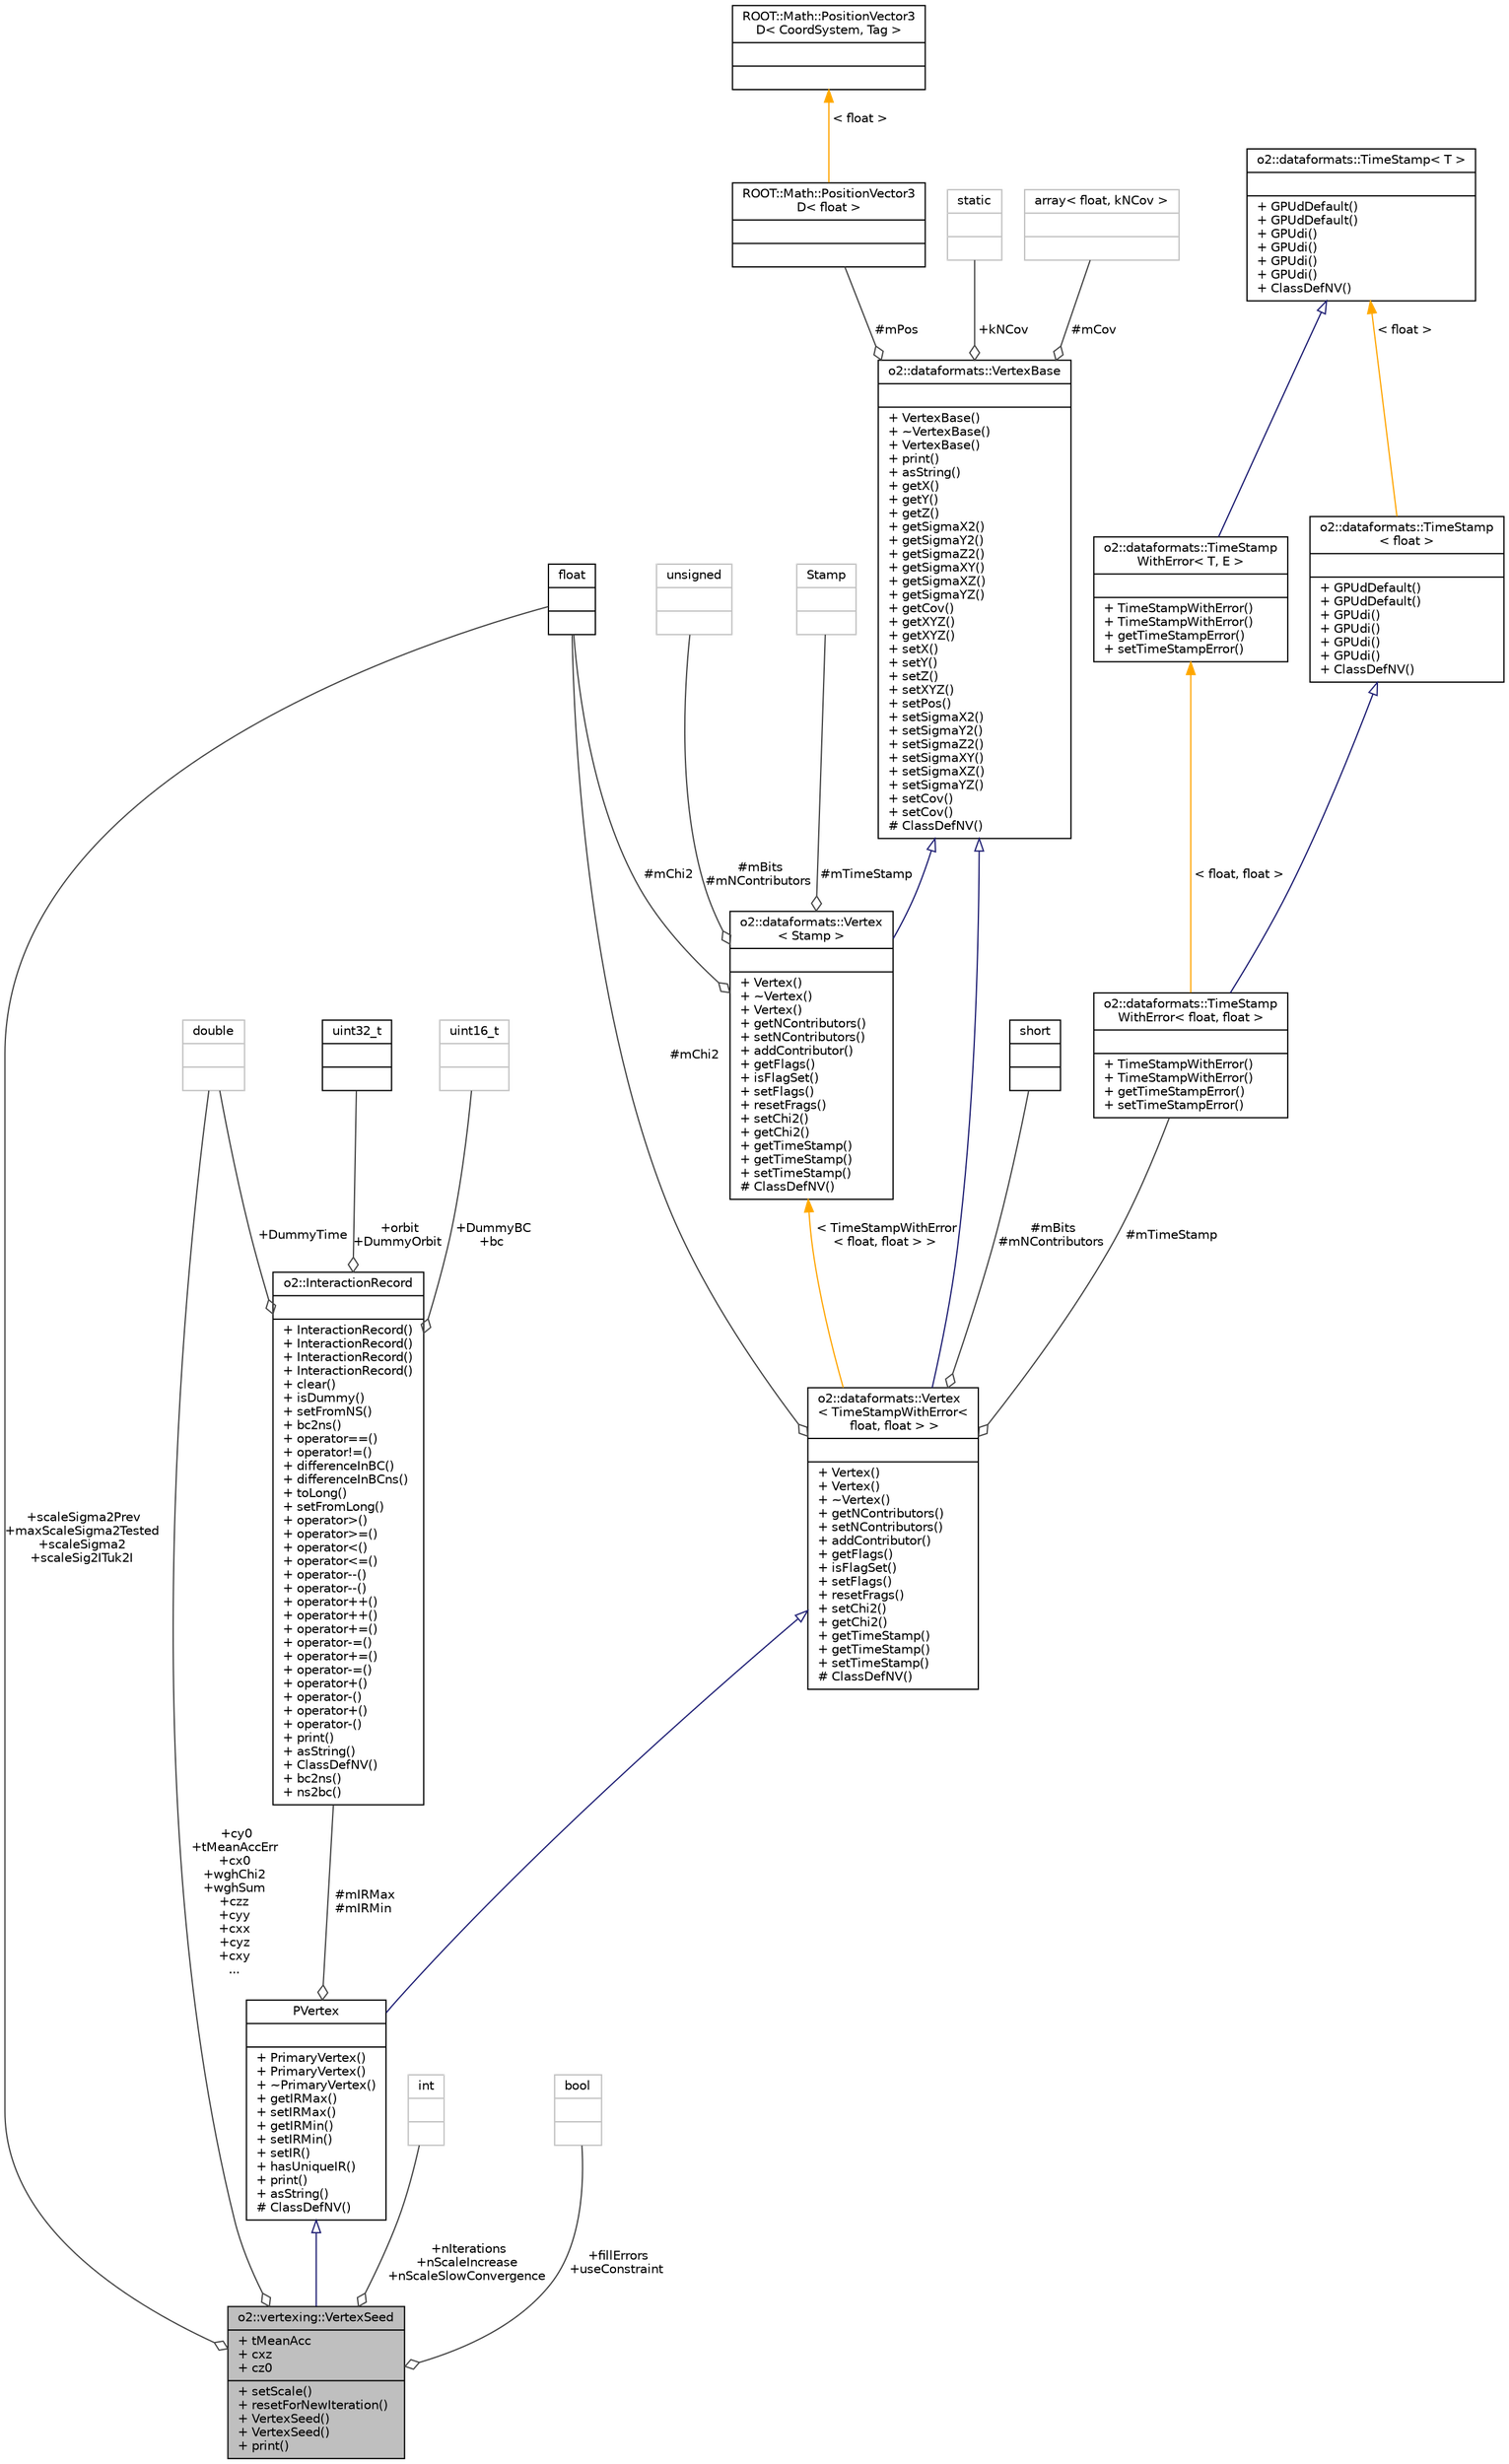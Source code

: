 digraph "o2::vertexing::VertexSeed"
{
 // INTERACTIVE_SVG=YES
  bgcolor="transparent";
  edge [fontname="Helvetica",fontsize="10",labelfontname="Helvetica",labelfontsize="10"];
  node [fontname="Helvetica",fontsize="10",shape=record];
  Node5 [label="{o2::vertexing::VertexSeed\n|+ tMeanAcc\l+ cxz\l+ cz0\l|+ setScale()\l+ resetForNewIteration()\l+ VertexSeed()\l+ VertexSeed()\l+ print()\l}",height=0.2,width=0.4,color="black", fillcolor="grey75", style="filled", fontcolor="black"];
  Node6 -> Node5 [dir="back",color="midnightblue",fontsize="10",style="solid",arrowtail="onormal",fontname="Helvetica"];
  Node6 [label="{PVertex\n||+ PrimaryVertex()\l+ PrimaryVertex()\l+ ~PrimaryVertex()\l+ getIRMax()\l+ setIRMax()\l+ getIRMin()\l+ setIRMin()\l+ setIR()\l+ hasUniqueIR()\l+ print()\l+ asString()\l# ClassDefNV()\l}",height=0.2,width=0.4,color="black",URL="$d1/d87/classo2_1_1dataformats_1_1PrimaryVertex.html"];
  Node7 -> Node6 [dir="back",color="midnightblue",fontsize="10",style="solid",arrowtail="onormal",fontname="Helvetica"];
  Node7 [label="{o2::dataformats::Vertex\l\< TimeStampWithError\<\l float, float \> \>\n||+ Vertex()\l+ Vertex()\l+ ~Vertex()\l+ getNContributors()\l+ setNContributors()\l+ addContributor()\l+ getFlags()\l+ isFlagSet()\l+ setFlags()\l+ resetFrags()\l+ setChi2()\l+ getChi2()\l+ getTimeStamp()\l+ getTimeStamp()\l+ setTimeStamp()\l# ClassDefNV()\l}",height=0.2,width=0.4,color="black",URL="$dd/ded/classo2_1_1dataformats_1_1Vertex.html"];
  Node8 -> Node7 [dir="back",color="midnightblue",fontsize="10",style="solid",arrowtail="onormal",fontname="Helvetica"];
  Node8 [label="{o2::dataformats::VertexBase\n||+ VertexBase()\l+ ~VertexBase()\l+ VertexBase()\l+ print()\l+ asString()\l+ getX()\l+ getY()\l+ getZ()\l+ getSigmaX2()\l+ getSigmaY2()\l+ getSigmaZ2()\l+ getSigmaXY()\l+ getSigmaXZ()\l+ getSigmaYZ()\l+ getCov()\l+ getXYZ()\l+ getXYZ()\l+ setX()\l+ setY()\l+ setZ()\l+ setXYZ()\l+ setPos()\l+ setSigmaX2()\l+ setSigmaY2()\l+ setSigmaZ2()\l+ setSigmaXY()\l+ setSigmaXZ()\l+ setSigmaYZ()\l+ setCov()\l+ setCov()\l# ClassDefNV()\l}",height=0.2,width=0.4,color="black",URL="$dc/d08/classo2_1_1dataformats_1_1VertexBase.html"];
  Node9 -> Node8 [color="grey25",fontsize="10",style="solid",label=" #mCov" ,arrowhead="odiamond",fontname="Helvetica"];
  Node9 [label="{array\< float, kNCov \>\n||}",height=0.2,width=0.4,color="grey75"];
  Node10 -> Node8 [color="grey25",fontsize="10",style="solid",label=" #mPos" ,arrowhead="odiamond",fontname="Helvetica"];
  Node10 [label="{ROOT::Math::PositionVector3\lD\< float \>\n||}",height=0.2,width=0.4,color="black",URL="$d5/daf/classROOT_1_1Math_1_1PositionVector3D.html"];
  Node11 -> Node10 [dir="back",color="orange",fontsize="10",style="solid",label=" \< float \>" ,fontname="Helvetica"];
  Node11 [label="{ROOT::Math::PositionVector3\lD\< CoordSystem, Tag \>\n||}",height=0.2,width=0.4,color="black",URL="$d5/daf/classROOT_1_1Math_1_1PositionVector3D.html"];
  Node12 -> Node8 [color="grey25",fontsize="10",style="solid",label=" +kNCov" ,arrowhead="odiamond",fontname="Helvetica"];
  Node12 [label="{static\n||}",height=0.2,width=0.4,color="grey75"];
  Node13 -> Node7 [color="grey25",fontsize="10",style="solid",label=" #mBits\n#mNContributors" ,arrowhead="odiamond",fontname="Helvetica"];
  Node13 [label="{short\n||}",height=0.2,width=0.4,color="black",URL="$dc/d10/classshort.html"];
  Node14 -> Node7 [color="grey25",fontsize="10",style="solid",label=" #mChi2" ,arrowhead="odiamond",fontname="Helvetica"];
  Node14 [label="{float\n||}",height=0.2,width=0.4,color="black",URL="$d4/dc3/classfloat.html"];
  Node15 -> Node7 [color="grey25",fontsize="10",style="solid",label=" #mTimeStamp" ,arrowhead="odiamond",fontname="Helvetica"];
  Node15 [label="{o2::dataformats::TimeStamp\lWithError\< float, float \>\n||+ TimeStampWithError()\l+ TimeStampWithError()\l+ getTimeStampError()\l+ setTimeStampError()\l}",height=0.2,width=0.4,color="black",URL="$d3/dbf/classo2_1_1dataformats_1_1TimeStampWithError.html"];
  Node16 -> Node15 [dir="back",color="midnightblue",fontsize="10",style="solid",arrowtail="onormal",fontname="Helvetica"];
  Node16 [label="{o2::dataformats::TimeStamp\l\< float \>\n||+ GPUdDefault()\l+ GPUdDefault()\l+ GPUdi()\l+ GPUdi()\l+ GPUdi()\l+ GPUdi()\l+ ClassDefNV()\l}",height=0.2,width=0.4,color="black",URL="$d0/d94/classo2_1_1dataformats_1_1TimeStamp.html"];
  Node17 -> Node16 [dir="back",color="orange",fontsize="10",style="solid",label=" \< float \>" ,fontname="Helvetica"];
  Node17 [label="{o2::dataformats::TimeStamp\< T \>\n||+ GPUdDefault()\l+ GPUdDefault()\l+ GPUdi()\l+ GPUdi()\l+ GPUdi()\l+ GPUdi()\l+ ClassDefNV()\l}",height=0.2,width=0.4,color="black",URL="$d0/d94/classo2_1_1dataformats_1_1TimeStamp.html"];
  Node18 -> Node15 [dir="back",color="orange",fontsize="10",style="solid",label=" \< float, float \>" ,fontname="Helvetica"];
  Node18 [label="{o2::dataformats::TimeStamp\lWithError\< T, E \>\n||+ TimeStampWithError()\l+ TimeStampWithError()\l+ getTimeStampError()\l+ setTimeStampError()\l}",height=0.2,width=0.4,color="black",URL="$d3/dbf/classo2_1_1dataformats_1_1TimeStampWithError.html"];
  Node17 -> Node18 [dir="back",color="midnightblue",fontsize="10",style="solid",arrowtail="onormal",fontname="Helvetica"];
  Node19 -> Node7 [dir="back",color="orange",fontsize="10",style="solid",label=" \< TimeStampWithError\l\< float, float \> \>" ,fontname="Helvetica"];
  Node19 [label="{o2::dataformats::Vertex\l\< Stamp \>\n||+ Vertex()\l+ ~Vertex()\l+ Vertex()\l+ getNContributors()\l+ setNContributors()\l+ addContributor()\l+ getFlags()\l+ isFlagSet()\l+ setFlags()\l+ resetFrags()\l+ setChi2()\l+ getChi2()\l+ getTimeStamp()\l+ getTimeStamp()\l+ setTimeStamp()\l# ClassDefNV()\l}",height=0.2,width=0.4,color="black",URL="$dd/ded/classo2_1_1dataformats_1_1Vertex.html"];
  Node8 -> Node19 [dir="back",color="midnightblue",fontsize="10",style="solid",arrowtail="onormal",fontname="Helvetica"];
  Node14 -> Node19 [color="grey25",fontsize="10",style="solid",label=" #mChi2" ,arrowhead="odiamond",fontname="Helvetica"];
  Node20 -> Node19 [color="grey25",fontsize="10",style="solid",label=" #mBits\n#mNContributors" ,arrowhead="odiamond",fontname="Helvetica"];
  Node20 [label="{unsigned\n||}",height=0.2,width=0.4,color="grey75"];
  Node21 -> Node19 [color="grey25",fontsize="10",style="solid",label=" #mTimeStamp" ,arrowhead="odiamond",fontname="Helvetica"];
  Node21 [label="{Stamp\n||}",height=0.2,width=0.4,color="grey75"];
  Node22 -> Node6 [color="grey25",fontsize="10",style="solid",label=" #mIRMax\n#mIRMin" ,arrowhead="odiamond",fontname="Helvetica"];
  Node22 [label="{o2::InteractionRecord\n||+ InteractionRecord()\l+ InteractionRecord()\l+ InteractionRecord()\l+ InteractionRecord()\l+ clear()\l+ isDummy()\l+ setFromNS()\l+ bc2ns()\l+ operator==()\l+ operator!=()\l+ differenceInBC()\l+ differenceInBCns()\l+ toLong()\l+ setFromLong()\l+ operator\>()\l+ operator\>=()\l+ operator\<()\l+ operator\<=()\l+ operator--()\l+ operator--()\l+ operator++()\l+ operator++()\l+ operator+=()\l+ operator-=()\l+ operator+=()\l+ operator-=()\l+ operator+()\l+ operator-()\l+ operator+()\l+ operator-()\l+ print()\l+ asString()\l+ ClassDefNV()\l+ bc2ns()\l+ ns2bc()\l}",height=0.2,width=0.4,color="black",URL="$d1/d21/structo2_1_1InteractionRecord.html"];
  Node23 -> Node22 [color="grey25",fontsize="10",style="solid",label=" +DummyTime" ,arrowhead="odiamond",fontname="Helvetica"];
  Node23 [label="{double\n||}",height=0.2,width=0.4,color="grey75"];
  Node24 -> Node22 [color="grey25",fontsize="10",style="solid",label=" +DummyBC\n+bc" ,arrowhead="odiamond",fontname="Helvetica"];
  Node24 [label="{uint16_t\n||}",height=0.2,width=0.4,color="grey75"];
  Node25 -> Node22 [color="grey25",fontsize="10",style="solid",label=" +orbit\n+DummyOrbit" ,arrowhead="odiamond",fontname="Helvetica"];
  Node25 [label="{uint32_t\n||}",height=0.2,width=0.4,color="black",URL="$d3/d87/classuint32__t.html"];
  Node23 -> Node5 [color="grey25",fontsize="10",style="solid",label=" +cy0\n+tMeanAccErr\n+cx0\n+wghChi2\n+wghSum\n+czz\n+cyy\n+cxx\n+cyz\n+cxy\n..." ,arrowhead="odiamond",fontname="Helvetica"];
  Node14 -> Node5 [color="grey25",fontsize="10",style="solid",label=" +scaleSigma2Prev\n+maxScaleSigma2Tested\n+scaleSigma2\n+scaleSig2ITuk2I" ,arrowhead="odiamond",fontname="Helvetica"];
  Node26 -> Node5 [color="grey25",fontsize="10",style="solid",label=" +nIterations\n+nScaleIncrease\n+nScaleSlowConvergence" ,arrowhead="odiamond",fontname="Helvetica"];
  Node26 [label="{int\n||}",height=0.2,width=0.4,color="grey75"];
  Node27 -> Node5 [color="grey25",fontsize="10",style="solid",label=" +fillErrors\n+useConstraint" ,arrowhead="odiamond",fontname="Helvetica"];
  Node27 [label="{bool\n||}",height=0.2,width=0.4,color="grey75"];
}
